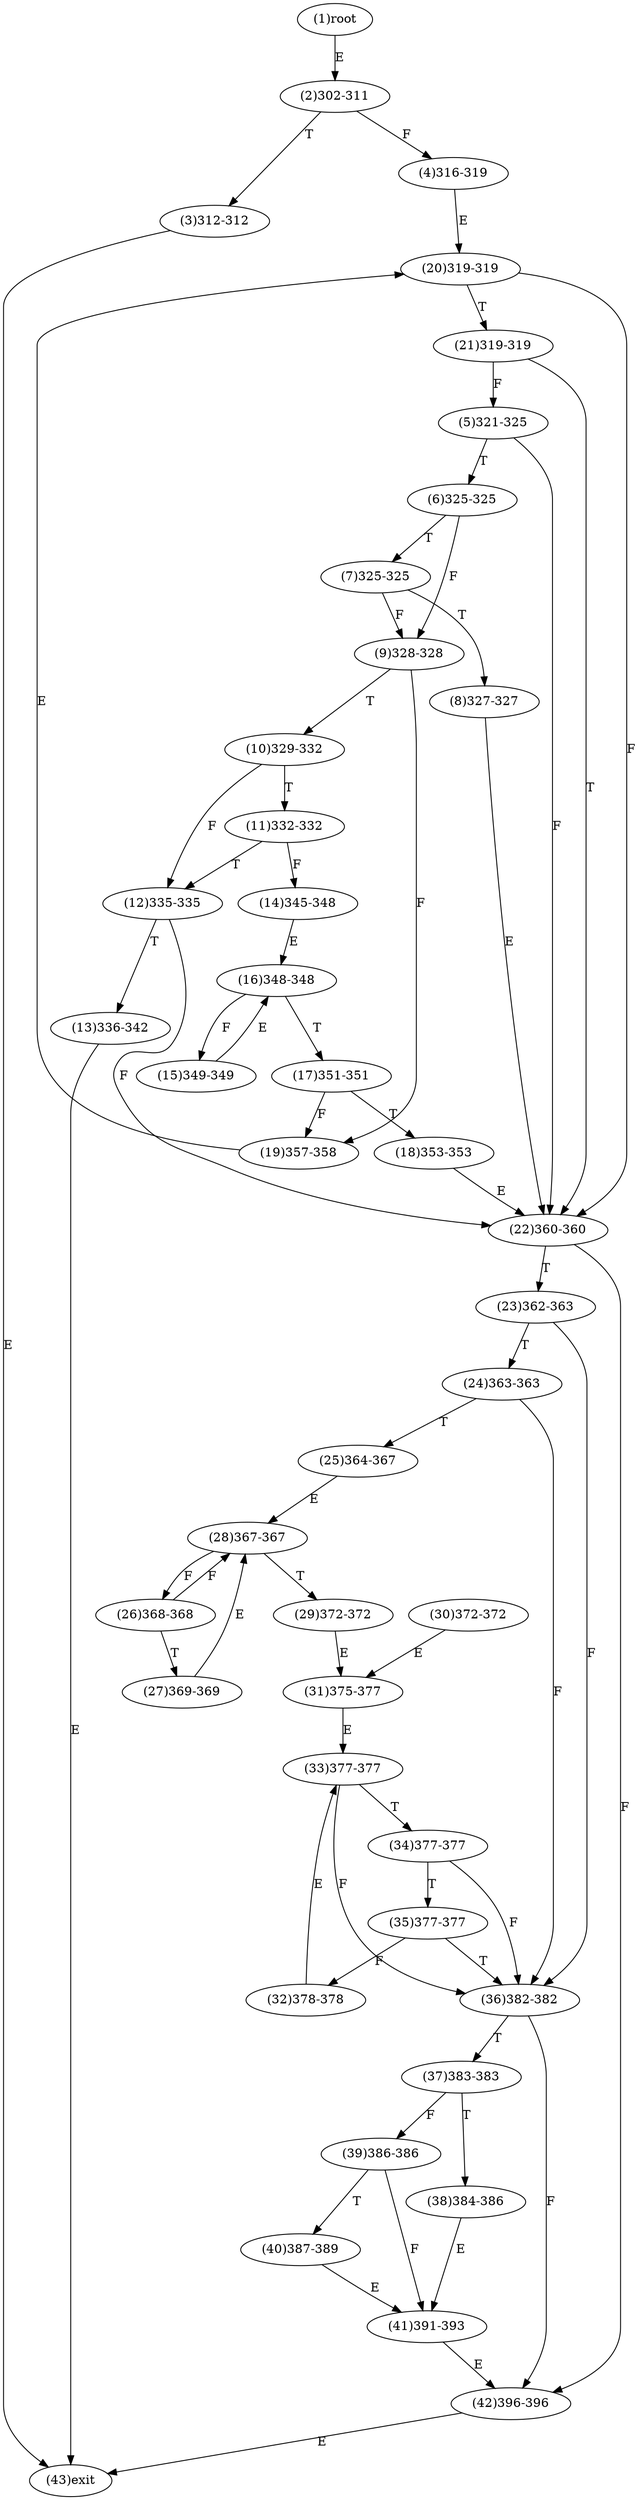 digraph "" { 
1[ label="(1)root"];
2[ label="(2)302-311"];
3[ label="(3)312-312"];
4[ label="(4)316-319"];
5[ label="(5)321-325"];
6[ label="(6)325-325"];
7[ label="(7)325-325"];
8[ label="(8)327-327"];
9[ label="(9)328-328"];
10[ label="(10)329-332"];
11[ label="(11)332-332"];
12[ label="(12)335-335"];
13[ label="(13)336-342"];
14[ label="(14)345-348"];
15[ label="(15)349-349"];
17[ label="(17)351-351"];
16[ label="(16)348-348"];
19[ label="(19)357-358"];
18[ label="(18)353-353"];
21[ label="(21)319-319"];
20[ label="(20)319-319"];
23[ label="(23)362-363"];
22[ label="(22)360-360"];
25[ label="(25)364-367"];
24[ label="(24)363-363"];
27[ label="(27)369-369"];
26[ label="(26)368-368"];
29[ label="(29)372-372"];
28[ label="(28)367-367"];
31[ label="(31)375-377"];
30[ label="(30)372-372"];
34[ label="(34)377-377"];
35[ label="(35)377-377"];
32[ label="(32)378-378"];
33[ label="(33)377-377"];
38[ label="(38)384-386"];
39[ label="(39)386-386"];
36[ label="(36)382-382"];
37[ label="(37)383-383"];
42[ label="(42)396-396"];
43[ label="(43)exit"];
40[ label="(40)387-389"];
41[ label="(41)391-393"];
1->2[ label="E"];
2->4[ label="F"];
2->3[ label="T"];
3->43[ label="E"];
4->20[ label="E"];
5->22[ label="F"];
5->6[ label="T"];
6->9[ label="F"];
6->7[ label="T"];
7->9[ label="F"];
7->8[ label="T"];
8->22[ label="E"];
9->19[ label="F"];
9->10[ label="T"];
10->12[ label="F"];
10->11[ label="T"];
11->14[ label="F"];
11->12[ label="T"];
12->22[ label="F"];
12->13[ label="T"];
13->43[ label="E"];
14->16[ label="E"];
15->16[ label="E"];
16->15[ label="F"];
16->17[ label="T"];
17->19[ label="F"];
17->18[ label="T"];
18->22[ label="E"];
19->20[ label="E"];
20->22[ label="F"];
20->21[ label="T"];
21->5[ label="F"];
21->22[ label="T"];
22->42[ label="F"];
22->23[ label="T"];
23->36[ label="F"];
23->24[ label="T"];
24->36[ label="F"];
24->25[ label="T"];
25->28[ label="E"];
26->28[ label="F"];
26->27[ label="T"];
27->28[ label="E"];
28->26[ label="F"];
28->29[ label="T"];
29->31[ label="E"];
30->31[ label="E"];
31->33[ label="E"];
32->33[ label="E"];
33->36[ label="F"];
33->34[ label="T"];
34->36[ label="F"];
34->35[ label="T"];
35->32[ label="F"];
35->36[ label="T"];
36->42[ label="F"];
36->37[ label="T"];
37->39[ label="F"];
37->38[ label="T"];
38->41[ label="E"];
39->41[ label="F"];
39->40[ label="T"];
40->41[ label="E"];
41->42[ label="E"];
42->43[ label="E"];
}